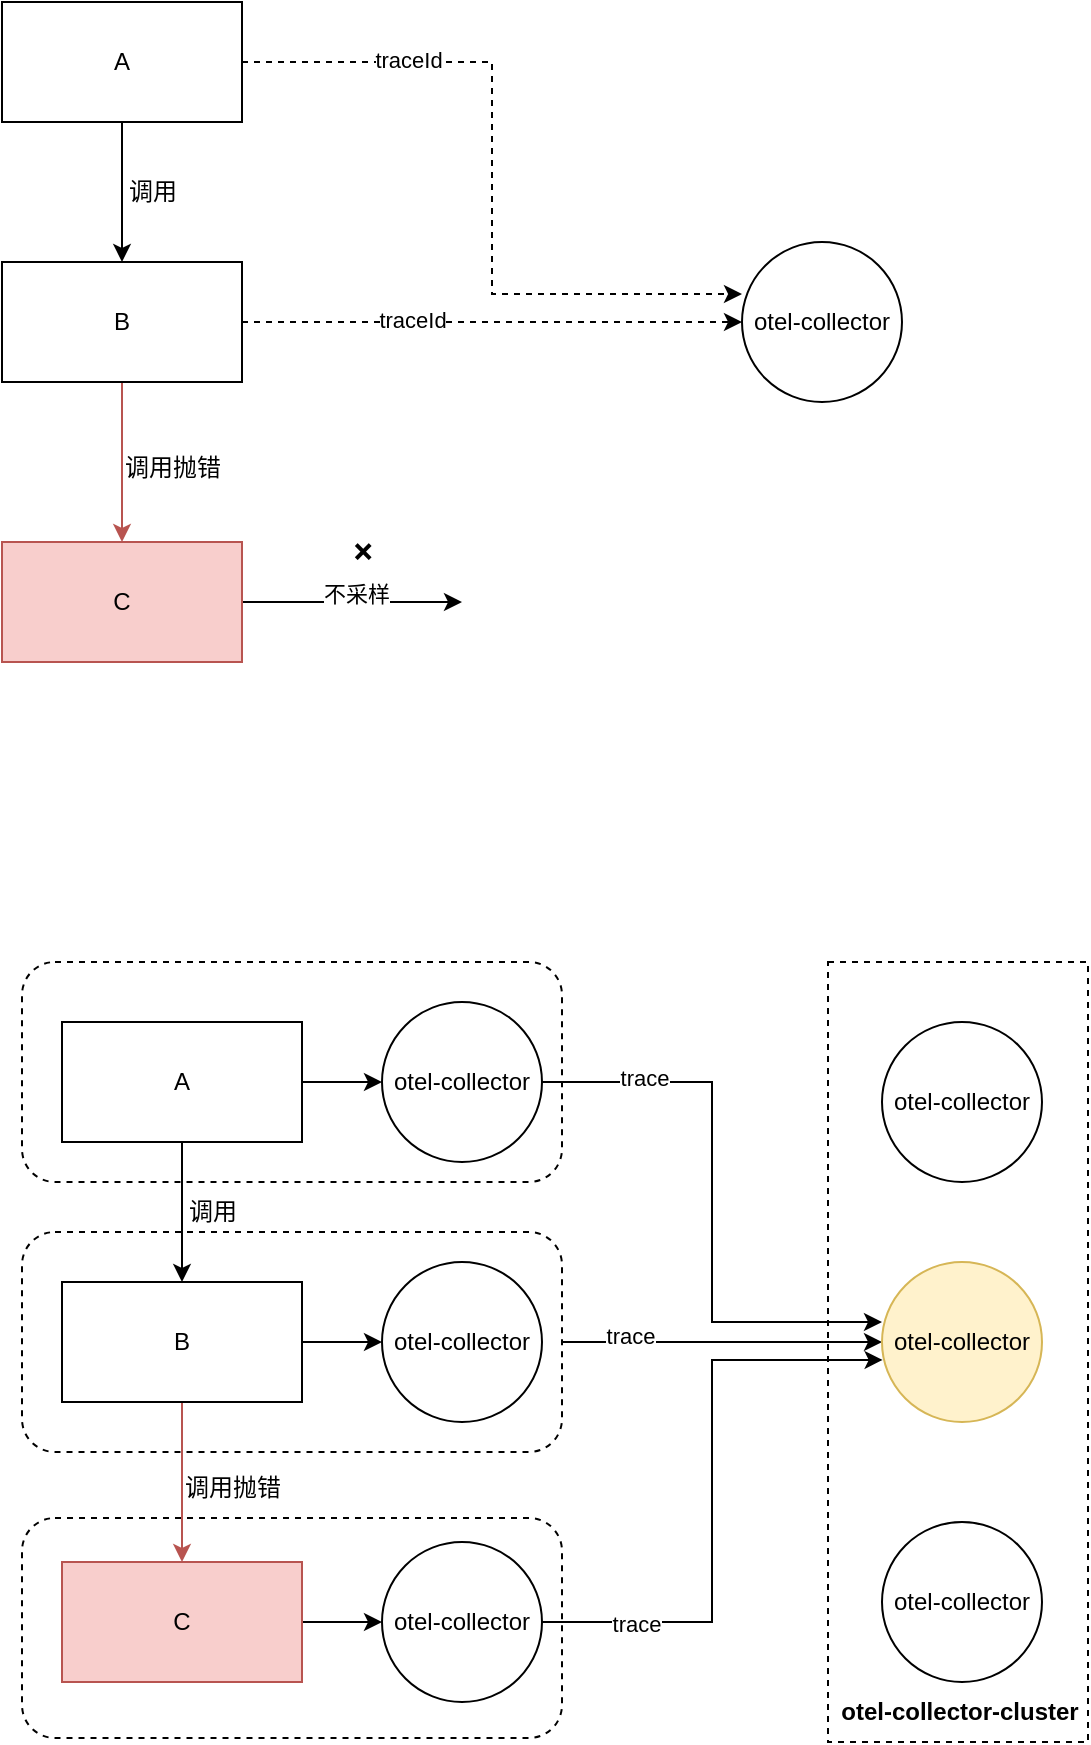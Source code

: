 <mxfile version="28.1.2">
  <diagram name="第 1 页" id="T17wYbIey6pZkxcrSwsM">
    <mxGraphModel dx="1188" dy="626" grid="1" gridSize="10" guides="1" tooltips="1" connect="1" arrows="1" fold="1" page="1" pageScale="1" pageWidth="827" pageHeight="1169" math="0" shadow="0">
      <root>
        <mxCell id="0" />
        <mxCell id="1" parent="0" />
        <mxCell id="xh2tAUFrgbrYJssjRWNV-33" value="" style="rounded=0;whiteSpace=wrap;html=1;dashed=1;" vertex="1" parent="1">
          <mxGeometry x="543" y="620" width="130" height="390" as="geometry" />
        </mxCell>
        <mxCell id="xh2tAUFrgbrYJssjRWNV-26" value="" style="rounded=1;whiteSpace=wrap;html=1;dashed=1;" vertex="1" parent="1">
          <mxGeometry x="140" y="898" width="270" height="110" as="geometry" />
        </mxCell>
        <mxCell id="xh2tAUFrgbrYJssjRWNV-36" style="edgeStyle=orthogonalEdgeStyle;rounded=0;orthogonalLoop=1;jettySize=auto;html=1;entryX=0;entryY=0.5;entryDx=0;entryDy=0;" edge="1" parent="1" source="xh2tAUFrgbrYJssjRWNV-25" target="xh2tAUFrgbrYJssjRWNV-30">
          <mxGeometry relative="1" as="geometry" />
        </mxCell>
        <mxCell id="xh2tAUFrgbrYJssjRWNV-39" value="&lt;span style=&quot;color: rgba(0, 0, 0, 0); font-family: monospace; font-size: 0px; text-align: start; background-color: rgb(236, 236, 236);&quot;&gt;%3CmxGraphModel%3E%3Croot%3E%3CmxCell%20id%3D%220%22%2F%3E%3CmxCell%20id%3D%221%22%20parent%3D%220%22%2F%3E%3CmxCell%20id%3D%222%22%20value%3D%22traceId%22%20style%3D%22edgeLabel%3Bhtml%3D1%3Balign%3Dcenter%3BverticalAlign%3Dmiddle%3Bresizable%3D0%3Bpoints%3D%5B%5D%3B%22%20vertex%3D%221%22%20connectable%3D%220%22%20parent%3D%221%22%3E%3CmxGeometry%20x%3D%22450%22%20y%3D%22678%22%20as%3D%22geometry%22%2F%3E%3C%2FmxCell%3E%3C%2Froot%3E%3C%2FmxGraphModel%3E&lt;/span&gt;" style="edgeLabel;html=1;align=center;verticalAlign=middle;resizable=0;points=[];" vertex="1" connectable="0" parent="xh2tAUFrgbrYJssjRWNV-36">
          <mxGeometry x="-0.537" y="1" relative="1" as="geometry">
            <mxPoint as="offset" />
          </mxGeometry>
        </mxCell>
        <mxCell id="xh2tAUFrgbrYJssjRWNV-41" value="&lt;span style=&quot;color: rgba(0, 0, 0, 0); font-family: monospace; font-size: 0px; text-align: start; background-color: rgb(236, 236, 236);&quot;&gt;%3CmxGraphModel%3E%3Croot%3E%3CmxCell%20id%3D%220%22%2F%3E%3CmxCell%20id%3D%221%22%20parent%3D%220%22%2F%3E%3CmxCell%20id%3D%222%22%20value%3D%22trace%22%20style%3D%22edgeLabel%3Bhtml%3D1%3Balign%3Dcenter%3BverticalAlign%3Dmiddle%3Bresizable%3D0%3Bpoints%3D%5B%5D%3B%22%20vertex%3D%221%22%20connectable%3D%220%22%20parent%3D%221%22%3E%3CmxGeometry%20x%3D%22450%22%20y%3D%22678%22%20as%3D%22geometry%22%2F%3E%3C%2FmxCell%3E%3C%2Froot%3E%3C%2FmxGraphModel%3E&lt;/span&gt;" style="edgeLabel;html=1;align=center;verticalAlign=middle;resizable=0;points=[];" vertex="1" connectable="0" parent="xh2tAUFrgbrYJssjRWNV-36">
          <mxGeometry x="-0.569" y="-2" relative="1" as="geometry">
            <mxPoint y="-1" as="offset" />
          </mxGeometry>
        </mxCell>
        <mxCell id="xh2tAUFrgbrYJssjRWNV-25" value="" style="rounded=1;whiteSpace=wrap;html=1;dashed=1;" vertex="1" parent="1">
          <mxGeometry x="140" y="755" width="270" height="110" as="geometry" />
        </mxCell>
        <mxCell id="xh2tAUFrgbrYJssjRWNV-23" value="" style="rounded=1;whiteSpace=wrap;html=1;dashed=1;" vertex="1" parent="1">
          <mxGeometry x="140" y="620" width="270" height="110" as="geometry" />
        </mxCell>
        <mxCell id="4-_EjWfgfO3YhF2xqK2x-4" style="edgeStyle=orthogonalEdgeStyle;rounded=0;orthogonalLoop=1;jettySize=auto;html=1;entryX=0.5;entryY=0;entryDx=0;entryDy=0;" parent="1" source="4-_EjWfgfO3YhF2xqK2x-1" target="4-_EjWfgfO3YhF2xqK2x-2" edge="1">
          <mxGeometry relative="1" as="geometry" />
        </mxCell>
        <mxCell id="4-_EjWfgfO3YhF2xqK2x-1" value="A" style="rounded=0;whiteSpace=wrap;html=1;" parent="1" vertex="1">
          <mxGeometry x="130" y="140" width="120" height="60" as="geometry" />
        </mxCell>
        <mxCell id="4-_EjWfgfO3YhF2xqK2x-5" style="edgeStyle=orthogonalEdgeStyle;rounded=0;orthogonalLoop=1;jettySize=auto;html=1;entryX=0.5;entryY=0;entryDx=0;entryDy=0;fillColor=#f8cecc;strokeColor=#b85450;" parent="1" source="4-_EjWfgfO3YhF2xqK2x-2" target="4-_EjWfgfO3YhF2xqK2x-3" edge="1">
          <mxGeometry relative="1" as="geometry" />
        </mxCell>
        <mxCell id="4-_EjWfgfO3YhF2xqK2x-8" style="edgeStyle=orthogonalEdgeStyle;rounded=0;orthogonalLoop=1;jettySize=auto;html=1;dashed=1;" parent="1" source="4-_EjWfgfO3YhF2xqK2x-2" target="4-_EjWfgfO3YhF2xqK2x-6" edge="1">
          <mxGeometry relative="1" as="geometry" />
        </mxCell>
        <mxCell id="4-_EjWfgfO3YhF2xqK2x-11" value="traceId" style="edgeLabel;html=1;align=center;verticalAlign=middle;resizable=0;points=[];" parent="4-_EjWfgfO3YhF2xqK2x-8" vertex="1" connectable="0">
          <mxGeometry x="-0.32" y="1" relative="1" as="geometry">
            <mxPoint as="offset" />
          </mxGeometry>
        </mxCell>
        <mxCell id="4-_EjWfgfO3YhF2xqK2x-2" value="B" style="rounded=0;whiteSpace=wrap;html=1;" parent="1" vertex="1">
          <mxGeometry x="130" y="270" width="120" height="60" as="geometry" />
        </mxCell>
        <mxCell id="xh2tAUFrgbrYJssjRWNV-1" style="edgeStyle=orthogonalEdgeStyle;rounded=0;orthogonalLoop=1;jettySize=auto;html=1;" edge="1" parent="1" source="4-_EjWfgfO3YhF2xqK2x-3">
          <mxGeometry relative="1" as="geometry">
            <mxPoint x="360" y="440" as="targetPoint" />
          </mxGeometry>
        </mxCell>
        <mxCell id="xh2tAUFrgbrYJssjRWNV-2" value="不采样" style="edgeLabel;html=1;align=center;verticalAlign=middle;resizable=0;points=[];" vertex="1" connectable="0" parent="xh2tAUFrgbrYJssjRWNV-1">
          <mxGeometry x="-0.004" y="4" relative="1" as="geometry">
            <mxPoint x="-2" y="-4" as="offset" />
          </mxGeometry>
        </mxCell>
        <mxCell id="4-_EjWfgfO3YhF2xqK2x-3" value="C" style="rounded=0;whiteSpace=wrap;html=1;fillColor=#f8cecc;strokeColor=#b85450;" parent="1" vertex="1">
          <mxGeometry x="130" y="410" width="120" height="60" as="geometry" />
        </mxCell>
        <mxCell id="4-_EjWfgfO3YhF2xqK2x-6" value="otel-collector" style="ellipse;whiteSpace=wrap;html=1;aspect=fixed;" parent="1" vertex="1">
          <mxGeometry x="500" y="260" width="80" height="80" as="geometry" />
        </mxCell>
        <mxCell id="4-_EjWfgfO3YhF2xqK2x-7" style="edgeStyle=orthogonalEdgeStyle;rounded=0;orthogonalLoop=1;jettySize=auto;html=1;entryX=0;entryY=0.325;entryDx=0;entryDy=0;entryPerimeter=0;dashed=1;" parent="1" source="4-_EjWfgfO3YhF2xqK2x-1" target="4-_EjWfgfO3YhF2xqK2x-6" edge="1">
          <mxGeometry relative="1" as="geometry" />
        </mxCell>
        <mxCell id="4-_EjWfgfO3YhF2xqK2x-10" value="traceId" style="edgeLabel;html=1;align=center;verticalAlign=middle;resizable=0;points=[];" parent="4-_EjWfgfO3YhF2xqK2x-7" vertex="1" connectable="0">
          <mxGeometry x="-0.546" y="1" relative="1" as="geometry">
            <mxPoint as="offset" />
          </mxGeometry>
        </mxCell>
        <mxCell id="4-_EjWfgfO3YhF2xqK2x-13" value="调用" style="text;html=1;align=center;verticalAlign=middle;resizable=0;points=[];autosize=1;strokeColor=none;fillColor=none;" parent="1" vertex="1">
          <mxGeometry x="180" y="220" width="50" height="30" as="geometry" />
        </mxCell>
        <mxCell id="4-_EjWfgfO3YhF2xqK2x-14" value="调用抛错" style="text;html=1;align=center;verticalAlign=middle;resizable=0;points=[];autosize=1;strokeColor=none;fillColor=none;" parent="1" vertex="1">
          <mxGeometry x="180" y="358" width="70" height="30" as="geometry" />
        </mxCell>
        <mxCell id="xh2tAUFrgbrYJssjRWNV-4" value="❌" style="text;html=1;align=center;verticalAlign=middle;resizable=0;points=[];autosize=1;strokeColor=none;fillColor=none;" vertex="1" parent="1">
          <mxGeometry x="290" y="400" width="40" height="30" as="geometry" />
        </mxCell>
        <mxCell id="xh2tAUFrgbrYJssjRWNV-5" style="edgeStyle=orthogonalEdgeStyle;rounded=0;orthogonalLoop=1;jettySize=auto;html=1;entryX=0.5;entryY=0;entryDx=0;entryDy=0;" edge="1" parent="1" source="xh2tAUFrgbrYJssjRWNV-6" target="xh2tAUFrgbrYJssjRWNV-10">
          <mxGeometry relative="1" as="geometry" />
        </mxCell>
        <mxCell id="xh2tAUFrgbrYJssjRWNV-29" style="edgeStyle=orthogonalEdgeStyle;rounded=0;orthogonalLoop=1;jettySize=auto;html=1;exitX=1;exitY=0.5;exitDx=0;exitDy=0;" edge="1" parent="1" source="xh2tAUFrgbrYJssjRWNV-6" target="xh2tAUFrgbrYJssjRWNV-20">
          <mxGeometry relative="1" as="geometry" />
        </mxCell>
        <mxCell id="xh2tAUFrgbrYJssjRWNV-6" value="A" style="rounded=0;whiteSpace=wrap;html=1;" vertex="1" parent="1">
          <mxGeometry x="160" y="650" width="120" height="60" as="geometry" />
        </mxCell>
        <mxCell id="xh2tAUFrgbrYJssjRWNV-7" style="edgeStyle=orthogonalEdgeStyle;rounded=0;orthogonalLoop=1;jettySize=auto;html=1;entryX=0.5;entryY=0;entryDx=0;entryDy=0;fillColor=#f8cecc;strokeColor=#b85450;" edge="1" parent="1" source="xh2tAUFrgbrYJssjRWNV-10" target="xh2tAUFrgbrYJssjRWNV-13">
          <mxGeometry relative="1" as="geometry" />
        </mxCell>
        <mxCell id="xh2tAUFrgbrYJssjRWNV-28" style="edgeStyle=orthogonalEdgeStyle;rounded=0;orthogonalLoop=1;jettySize=auto;html=1;exitX=1;exitY=0.5;exitDx=0;exitDy=0;entryX=0;entryY=0.5;entryDx=0;entryDy=0;" edge="1" parent="1" source="xh2tAUFrgbrYJssjRWNV-10" target="xh2tAUFrgbrYJssjRWNV-21">
          <mxGeometry relative="1" as="geometry" />
        </mxCell>
        <mxCell id="xh2tAUFrgbrYJssjRWNV-10" value="B" style="rounded=0;whiteSpace=wrap;html=1;" vertex="1" parent="1">
          <mxGeometry x="160" y="780" width="120" height="60" as="geometry" />
        </mxCell>
        <mxCell id="xh2tAUFrgbrYJssjRWNV-27" style="edgeStyle=orthogonalEdgeStyle;rounded=0;orthogonalLoop=1;jettySize=auto;html=1;exitX=1;exitY=0.5;exitDx=0;exitDy=0;entryX=0;entryY=0.5;entryDx=0;entryDy=0;" edge="1" parent="1" source="xh2tAUFrgbrYJssjRWNV-13" target="xh2tAUFrgbrYJssjRWNV-22">
          <mxGeometry relative="1" as="geometry" />
        </mxCell>
        <mxCell id="xh2tAUFrgbrYJssjRWNV-13" value="C" style="rounded=0;whiteSpace=wrap;html=1;fillColor=#f8cecc;strokeColor=#b85450;" vertex="1" parent="1">
          <mxGeometry x="160" y="920" width="120" height="60" as="geometry" />
        </mxCell>
        <mxCell id="xh2tAUFrgbrYJssjRWNV-14" value="otel-collector" style="ellipse;whiteSpace=wrap;html=1;aspect=fixed;" vertex="1" parent="1">
          <mxGeometry x="570" y="650" width="80" height="80" as="geometry" />
        </mxCell>
        <mxCell id="xh2tAUFrgbrYJssjRWNV-17" value="调用" style="text;html=1;align=center;verticalAlign=middle;resizable=0;points=[];autosize=1;strokeColor=none;fillColor=none;" vertex="1" parent="1">
          <mxGeometry x="210" y="730" width="50" height="30" as="geometry" />
        </mxCell>
        <mxCell id="xh2tAUFrgbrYJssjRWNV-18" value="调用抛错" style="text;html=1;align=center;verticalAlign=middle;resizable=0;points=[];autosize=1;strokeColor=none;fillColor=none;" vertex="1" parent="1">
          <mxGeometry x="210" y="868" width="70" height="30" as="geometry" />
        </mxCell>
        <mxCell id="xh2tAUFrgbrYJssjRWNV-35" style="edgeStyle=orthogonalEdgeStyle;rounded=0;orthogonalLoop=1;jettySize=auto;html=1;" edge="1" parent="1" source="xh2tAUFrgbrYJssjRWNV-20">
          <mxGeometry relative="1" as="geometry">
            <mxPoint x="570" y="800" as="targetPoint" />
            <Array as="points">
              <mxPoint x="485" y="680" />
              <mxPoint x="485" y="800" />
              <mxPoint x="570" y="800" />
            </Array>
          </mxGeometry>
        </mxCell>
        <mxCell id="xh2tAUFrgbrYJssjRWNV-38" value="trace" style="edgeLabel;html=1;align=center;verticalAlign=middle;resizable=0;points=[];" vertex="1" connectable="0" parent="xh2tAUFrgbrYJssjRWNV-35">
          <mxGeometry x="-0.653" y="2" relative="1" as="geometry">
            <mxPoint as="offset" />
          </mxGeometry>
        </mxCell>
        <mxCell id="xh2tAUFrgbrYJssjRWNV-20" value="otel-collector" style="ellipse;whiteSpace=wrap;html=1;aspect=fixed;" vertex="1" parent="1">
          <mxGeometry x="320" y="640" width="80" height="80" as="geometry" />
        </mxCell>
        <mxCell id="xh2tAUFrgbrYJssjRWNV-21" value="otel-collector" style="ellipse;whiteSpace=wrap;html=1;aspect=fixed;" vertex="1" parent="1">
          <mxGeometry x="320" y="770" width="80" height="80" as="geometry" />
        </mxCell>
        <mxCell id="xh2tAUFrgbrYJssjRWNV-37" style="edgeStyle=orthogonalEdgeStyle;rounded=0;orthogonalLoop=1;jettySize=auto;html=1;entryX=0.004;entryY=0.612;entryDx=0;entryDy=0;entryPerimeter=0;" edge="1" parent="1" source="xh2tAUFrgbrYJssjRWNV-22" target="xh2tAUFrgbrYJssjRWNV-30">
          <mxGeometry relative="1" as="geometry" />
        </mxCell>
        <mxCell id="xh2tAUFrgbrYJssjRWNV-42" value="&lt;span style=&quot;color: rgba(0, 0, 0, 0); font-family: monospace; font-size: 0px; text-align: start; background-color: rgb(236, 236, 236);&quot;&gt;%3CmxGraphModel%3E%3Croot%3E%3CmxCell%20id%3D%220%22%2F%3E%3CmxCell%20id%3D%221%22%20parent%3D%220%22%2F%3E%3CmxCell%20id%3D%222%22%20value%3D%22trace%22%20style%3D%22edgeLabel%3Bhtml%3D1%3Balign%3Dcenter%3BverticalAlign%3Dmiddle%3Bresizable%3D0%3Bpoints%3D%5B%5D%3B%22%20vertex%3D%221%22%20connectable%3D%220%22%20parent%3D%221%22%3E%3CmxGeometry%20x%3D%22450%22%20y%3D%22678%22%20as%3D%22geometry%22%2F%3E%3C%2FmxCell%3E%3C%2Froot%3E%3C%2FmxGraphModel%3E&lt;/span&gt;" style="edgeLabel;html=1;align=center;verticalAlign=middle;resizable=0;points=[];" vertex="1" connectable="0" parent="xh2tAUFrgbrYJssjRWNV-37">
          <mxGeometry x="-0.71" y="-2" relative="1" as="geometry">
            <mxPoint as="offset" />
          </mxGeometry>
        </mxCell>
        <mxCell id="xh2tAUFrgbrYJssjRWNV-22" value="otel-collector" style="ellipse;whiteSpace=wrap;html=1;aspect=fixed;" vertex="1" parent="1">
          <mxGeometry x="320" y="910" width="80" height="80" as="geometry" />
        </mxCell>
        <mxCell id="xh2tAUFrgbrYJssjRWNV-30" value="otel-collector" style="ellipse;whiteSpace=wrap;html=1;aspect=fixed;fillColor=#fff2cc;strokeColor=#d6b656;" vertex="1" parent="1">
          <mxGeometry x="570" y="770" width="80" height="80" as="geometry" />
        </mxCell>
        <mxCell id="xh2tAUFrgbrYJssjRWNV-31" value="otel-collector" style="ellipse;whiteSpace=wrap;html=1;aspect=fixed;" vertex="1" parent="1">
          <mxGeometry x="570" y="900" width="80" height="80" as="geometry" />
        </mxCell>
        <mxCell id="xh2tAUFrgbrYJssjRWNV-34" value="&lt;b&gt;otel-collector-cluster&lt;/b&gt;" style="text;html=1;align=center;verticalAlign=middle;whiteSpace=wrap;rounded=0;" vertex="1" parent="1">
          <mxGeometry x="548" y="980" width="122" height="30" as="geometry" />
        </mxCell>
        <mxCell id="xh2tAUFrgbrYJssjRWNV-43" value="trace" style="edgeLabel;html=1;align=center;verticalAlign=middle;resizable=0;points=[];" vertex="1" connectable="0" parent="1">
          <mxGeometry x="470" y="830" as="geometry">
            <mxPoint x="-26" y="-23" as="offset" />
          </mxGeometry>
        </mxCell>
        <mxCell id="xh2tAUFrgbrYJssjRWNV-44" value="trace" style="edgeLabel;html=1;align=center;verticalAlign=middle;resizable=0;points=[];" vertex="1" connectable="0" parent="1">
          <mxGeometry x="440" y="920" as="geometry">
            <mxPoint x="7" y="31" as="offset" />
          </mxGeometry>
        </mxCell>
      </root>
    </mxGraphModel>
  </diagram>
</mxfile>
